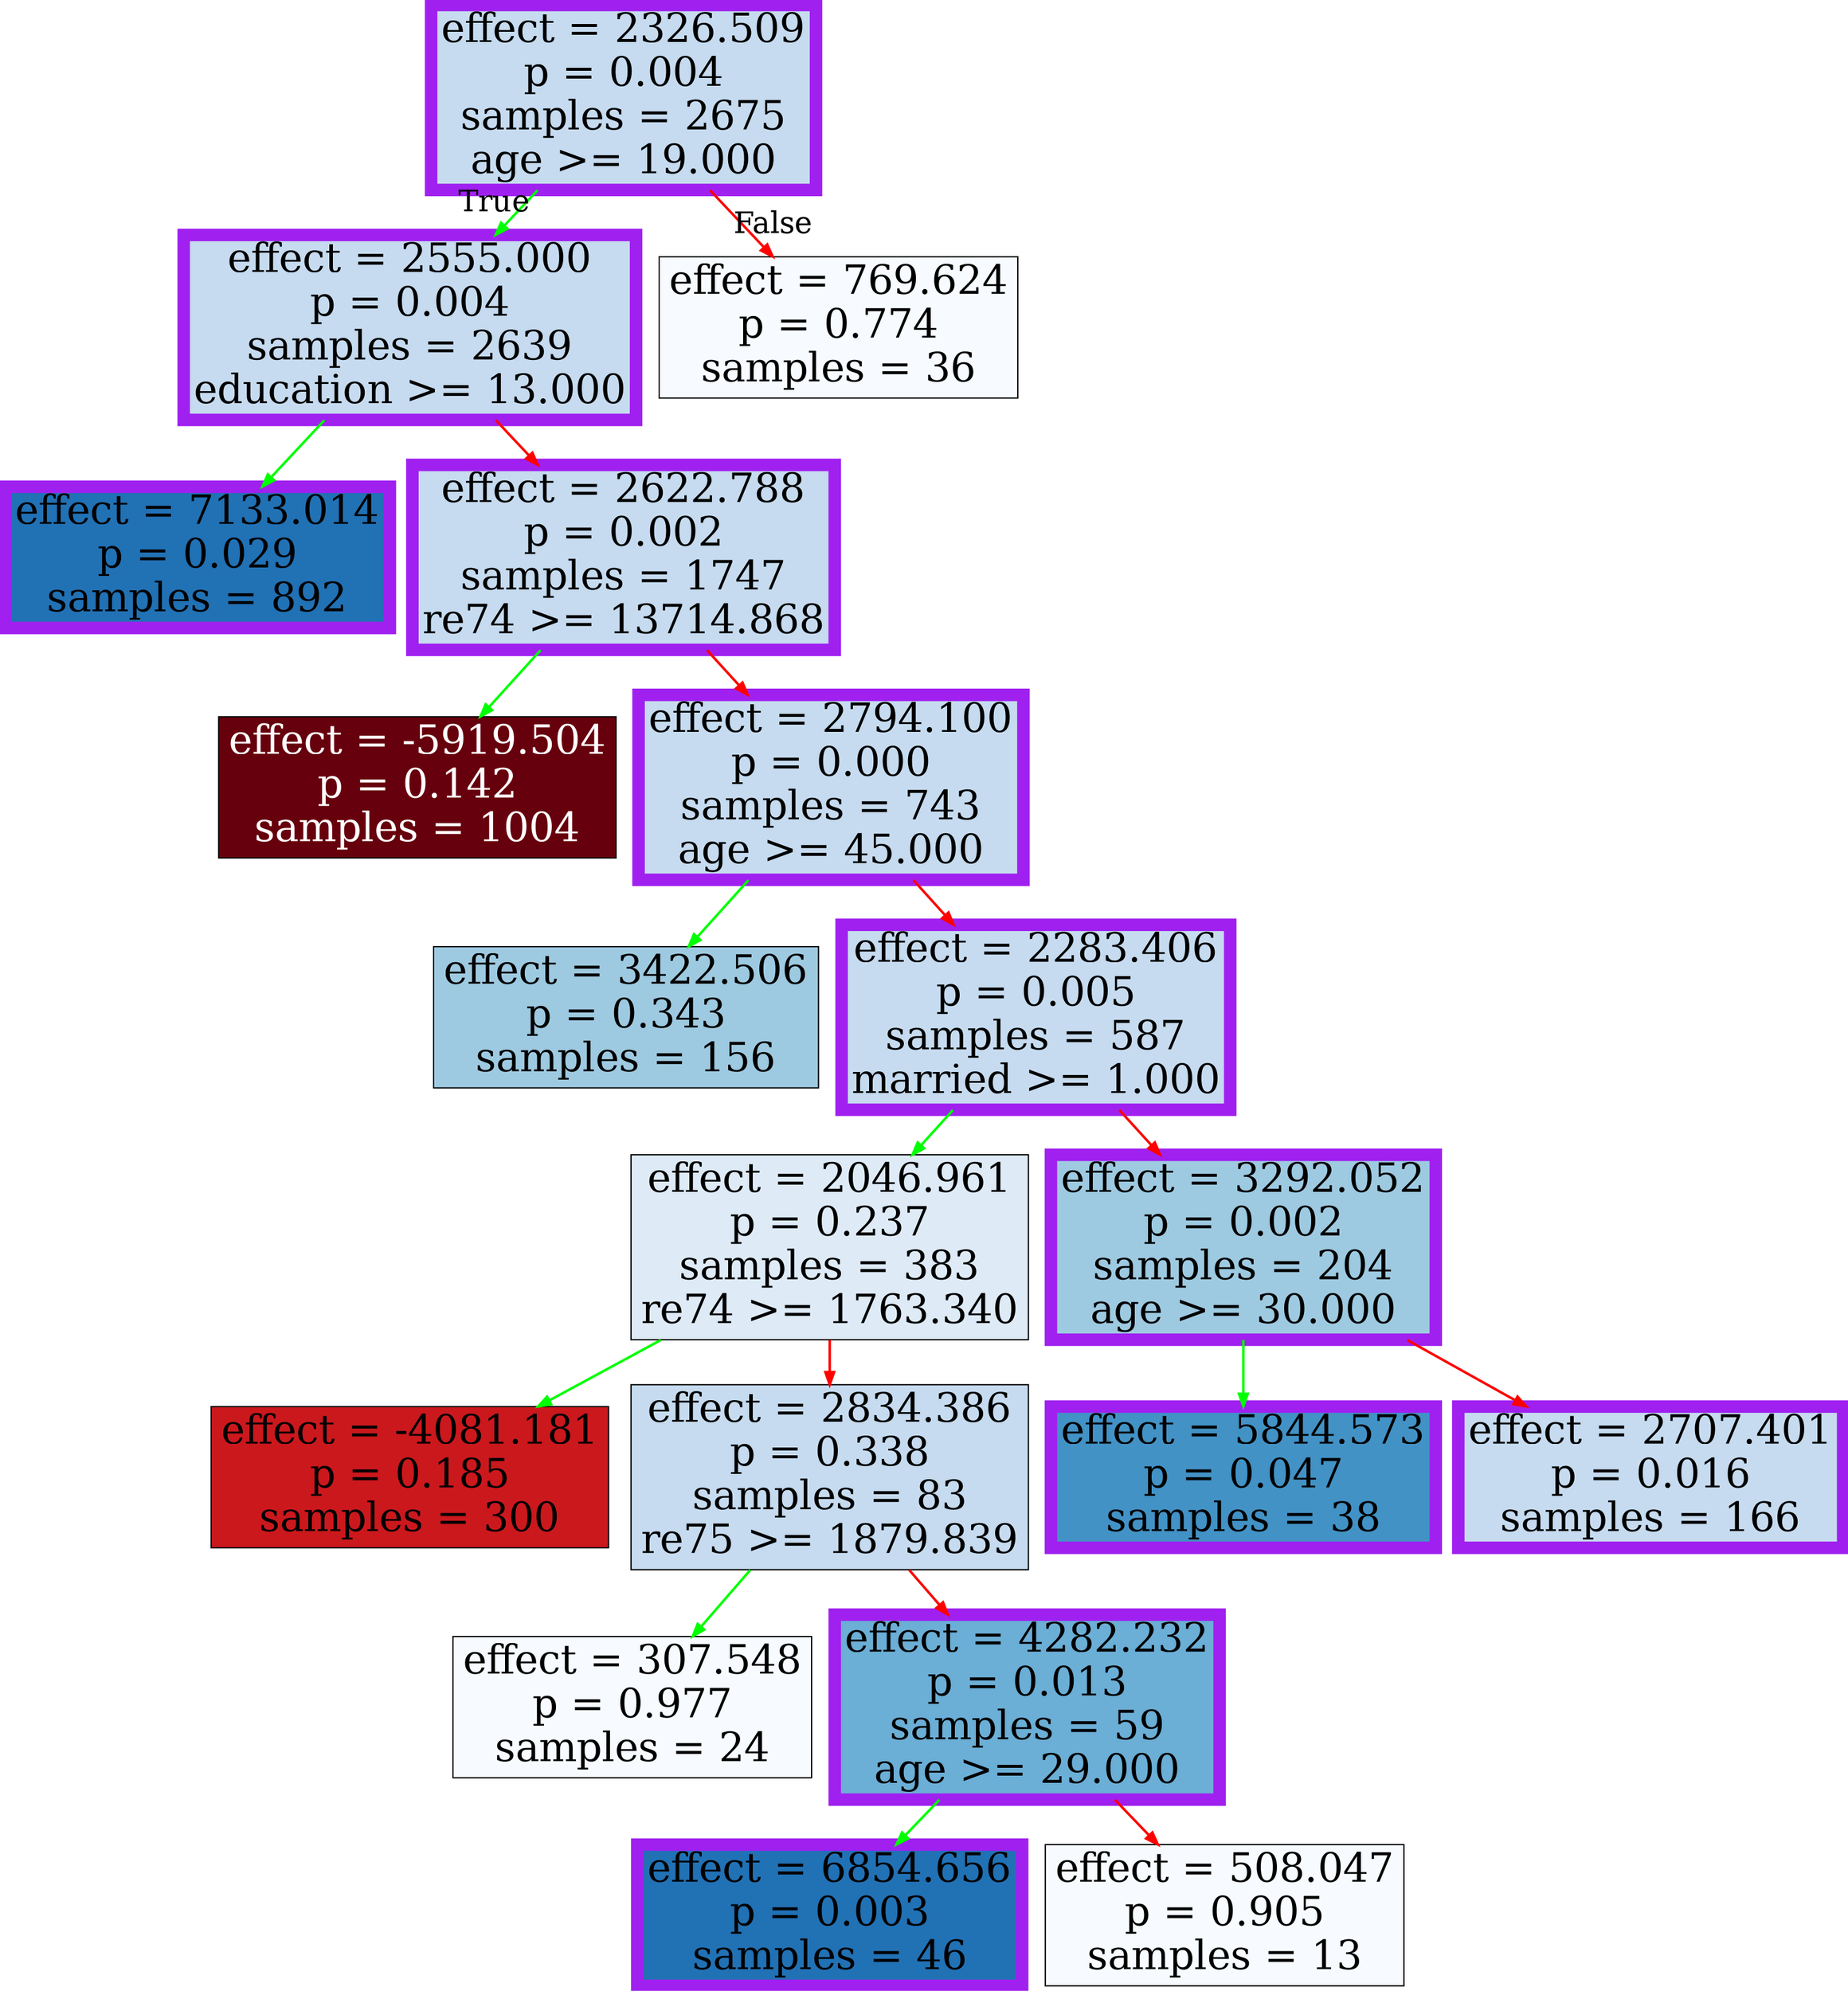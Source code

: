digraph Tree {
node [shape=box, fontsize=32] ;
edge [fontsize=24] ;
0 [label="effect = 2326.509\np = 0.004\nsamples = 2675\nage >= 19.000\n", style=filled, fillcolor="/blues9/3", color=purple, penwidth=10.0] ;
0 -> 1 [labeldistance=2.5, labelangle=45, headlabel="True", color=green, penwidth=2] ;
1 [label="effect = 2555.000\np = 0.004\nsamples = 2639\neducation >= 13.000\n", style=filled, fillcolor="/blues9/3", color=purple, penwidth=10.0] ;
1 -> 2[color=green, penwidth=2] ;
2 [label="effect = 7133.014\np = 0.029\nsamples = 892", style=filled, fillcolor="/blues9/7", color=purple, penwidth=10.0] ;
1 -> 3[color=red, penwidth=2] ;
3 [label="effect = 2622.788\np = 0.002\nsamples = 1747\nre74 >= 13714.868\n", style=filled, fillcolor="/blues9/3", color=purple, penwidth=10.0] ;
3 -> 4[color=green, penwidth=2] ;
4 [label="effect = -5919.504\np = 0.142\nsamples = 1004", style=filled, fontcolor=white, fillcolor="/reds9/9"] ;
3 -> 5[color=red, penwidth=2] ;
5 [label="effect = 2794.100\np = 0.000\nsamples = 743\nage >= 45.000\n", style=filled, fillcolor="/blues9/3", color=purple, penwidth=10.0] ;
5 -> 6[color=green, penwidth=2] ;
6 [label="effect = 3422.506\np = 0.343\nsamples = 156", style=filled, fillcolor="/blues9/4"] ;
5 -> 7[color=red, penwidth=2] ;
7 [label="effect = 2283.406\np = 0.005\nsamples = 587\nmarried >= 1.000\n", style=filled, fillcolor="/blues9/3", color=purple, penwidth=10.0] ;
7 -> 8[color=green, penwidth=2] ;
8 [label="effect = 2046.961\np = 0.237\nsamples = 383\nre74 >= 1763.340\n", style=filled, fillcolor="/blues9/2"] ;
8 -> 9[color=green, penwidth=2] ;
9 [label="effect = -4081.181\np = 0.185\nsamples = 300", style=filled, fillcolor="/reds9/7"] ;
8 -> 10[color=red, penwidth=2] ;
10 [label="effect = 2834.386\np = 0.338\nsamples = 83\nre75 >= 1879.839\n", style=filled, fillcolor="/blues9/3"] ;
10 -> 11[color=green, penwidth=2] ;
11 [label="effect = 307.548\np = 0.977\nsamples = 24", style=filled, fillcolor="/blues9/1"] ;
10 -> 12[color=red, penwidth=2] ;
12 [label="effect = 4282.232\np = 0.013\nsamples = 59\nage >= 29.000\n", style=filled, fillcolor="/blues9/5", color=purple, penwidth=10.0] ;
12 -> 13[color=green, penwidth=2] ;
13 [label="effect = 6854.656\np = 0.003\nsamples = 46", style=filled, fillcolor="/blues9/7", color=purple, penwidth=10.0] ;
12 -> 14[color=red, penwidth=2] ;
14 [label="effect = 508.047\np = 0.905\nsamples = 13", style=filled, fillcolor="/blues9/1"] ;
7 -> 15[color=red, penwidth=2] ;
15 [label="effect = 3292.052\np = 0.002\nsamples = 204\nage >= 30.000\n", style=filled, fillcolor="/blues9/4", color=purple, penwidth=10.0] ;
15 -> 16[color=green, penwidth=2] ;
16 [label="effect = 5844.573\np = 0.047\nsamples = 38", style=filled, fillcolor="/blues9/6", color=purple, penwidth=10.0] ;
15 -> 17[color=red, penwidth=2] ;
17 [label="effect = 2707.401\np = 0.016\nsamples = 166", style=filled, fillcolor="/blues9/3", color=purple, penwidth=10.0] ;
0 -> 18 [labeldistance=2.5, labelangle=-45, headlabel="False", color=red, penwidth=2] ;
18 [label="effect = 769.624\np = 0.774\nsamples = 36", style=filled, fillcolor="/blues9/1"] ;
}